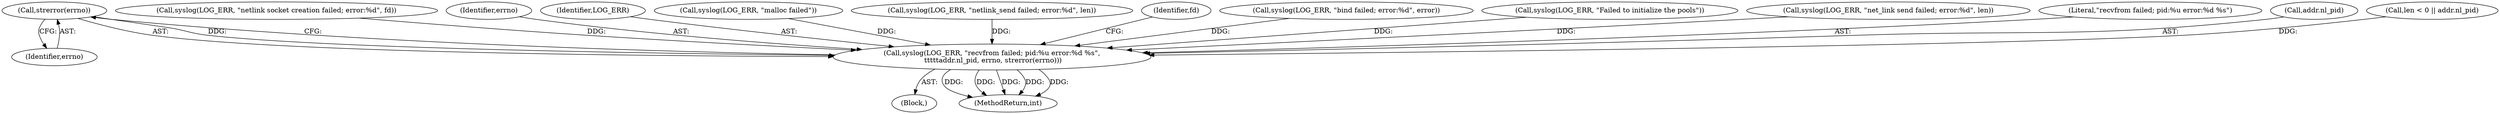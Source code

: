 digraph "0_linux_95a69adab9acfc3981c504737a2b6578e4d846ef@API" {
"1000345" [label="(Call,strerror(errno))"];
"1000338" [label="(Call,syslog(LOG_ERR, \"recvfrom failed; pid:%u error:%d %s\",\n \t\t\t\t\taddr.nl_pid, errno, strerror(errno)))"];
"1000337" [label="(Block,)"];
"1000158" [label="(Call,syslog(LOG_ERR, \"netlink socket creation failed; error:%d\", fd))"];
"1000344" [label="(Identifier,errno)"];
"1000339" [label="(Identifier,LOG_ERR)"];
"1000868" [label="(MethodReturn,int)"];
"1000429" [label="(Call,syslog(LOG_ERR, \"malloc failed\"))"];
"1000274" [label="(Call,syslog(LOG_ERR, \"netlink_send failed; error:%d\", len))"];
"1000348" [label="(Identifier,fd)"];
"1000199" [label="(Call,syslog(LOG_ERR, \"bind failed; error:%d\", error))"];
"1000142" [label="(Call,syslog(LOG_ERR, \"Failed to initialize the pools\"))"];
"1000862" [label="(Call,syslog(LOG_ERR, \"net_link send failed; error:%d\", len))"];
"1000346" [label="(Identifier,errno)"];
"1000340" [label="(Literal,\"recvfrom failed; pid:%u error:%d %s\")"];
"1000341" [label="(Call,addr.nl_pid)"];
"1000330" [label="(Call,len < 0 || addr.nl_pid)"];
"1000338" [label="(Call,syslog(LOG_ERR, \"recvfrom failed; pid:%u error:%d %s\",\n \t\t\t\t\taddr.nl_pid, errno, strerror(errno)))"];
"1000345" [label="(Call,strerror(errno))"];
"1000345" -> "1000338"  [label="AST: "];
"1000345" -> "1000346"  [label="CFG: "];
"1000346" -> "1000345"  [label="AST: "];
"1000338" -> "1000345"  [label="CFG: "];
"1000345" -> "1000338"  [label="DDG: "];
"1000338" -> "1000337"  [label="AST: "];
"1000339" -> "1000338"  [label="AST: "];
"1000340" -> "1000338"  [label="AST: "];
"1000341" -> "1000338"  [label="AST: "];
"1000344" -> "1000338"  [label="AST: "];
"1000348" -> "1000338"  [label="CFG: "];
"1000338" -> "1000868"  [label="DDG: "];
"1000338" -> "1000868"  [label="DDG: "];
"1000338" -> "1000868"  [label="DDG: "];
"1000338" -> "1000868"  [label="DDG: "];
"1000338" -> "1000868"  [label="DDG: "];
"1000158" -> "1000338"  [label="DDG: "];
"1000274" -> "1000338"  [label="DDG: "];
"1000199" -> "1000338"  [label="DDG: "];
"1000862" -> "1000338"  [label="DDG: "];
"1000142" -> "1000338"  [label="DDG: "];
"1000429" -> "1000338"  [label="DDG: "];
"1000330" -> "1000338"  [label="DDG: "];
}
